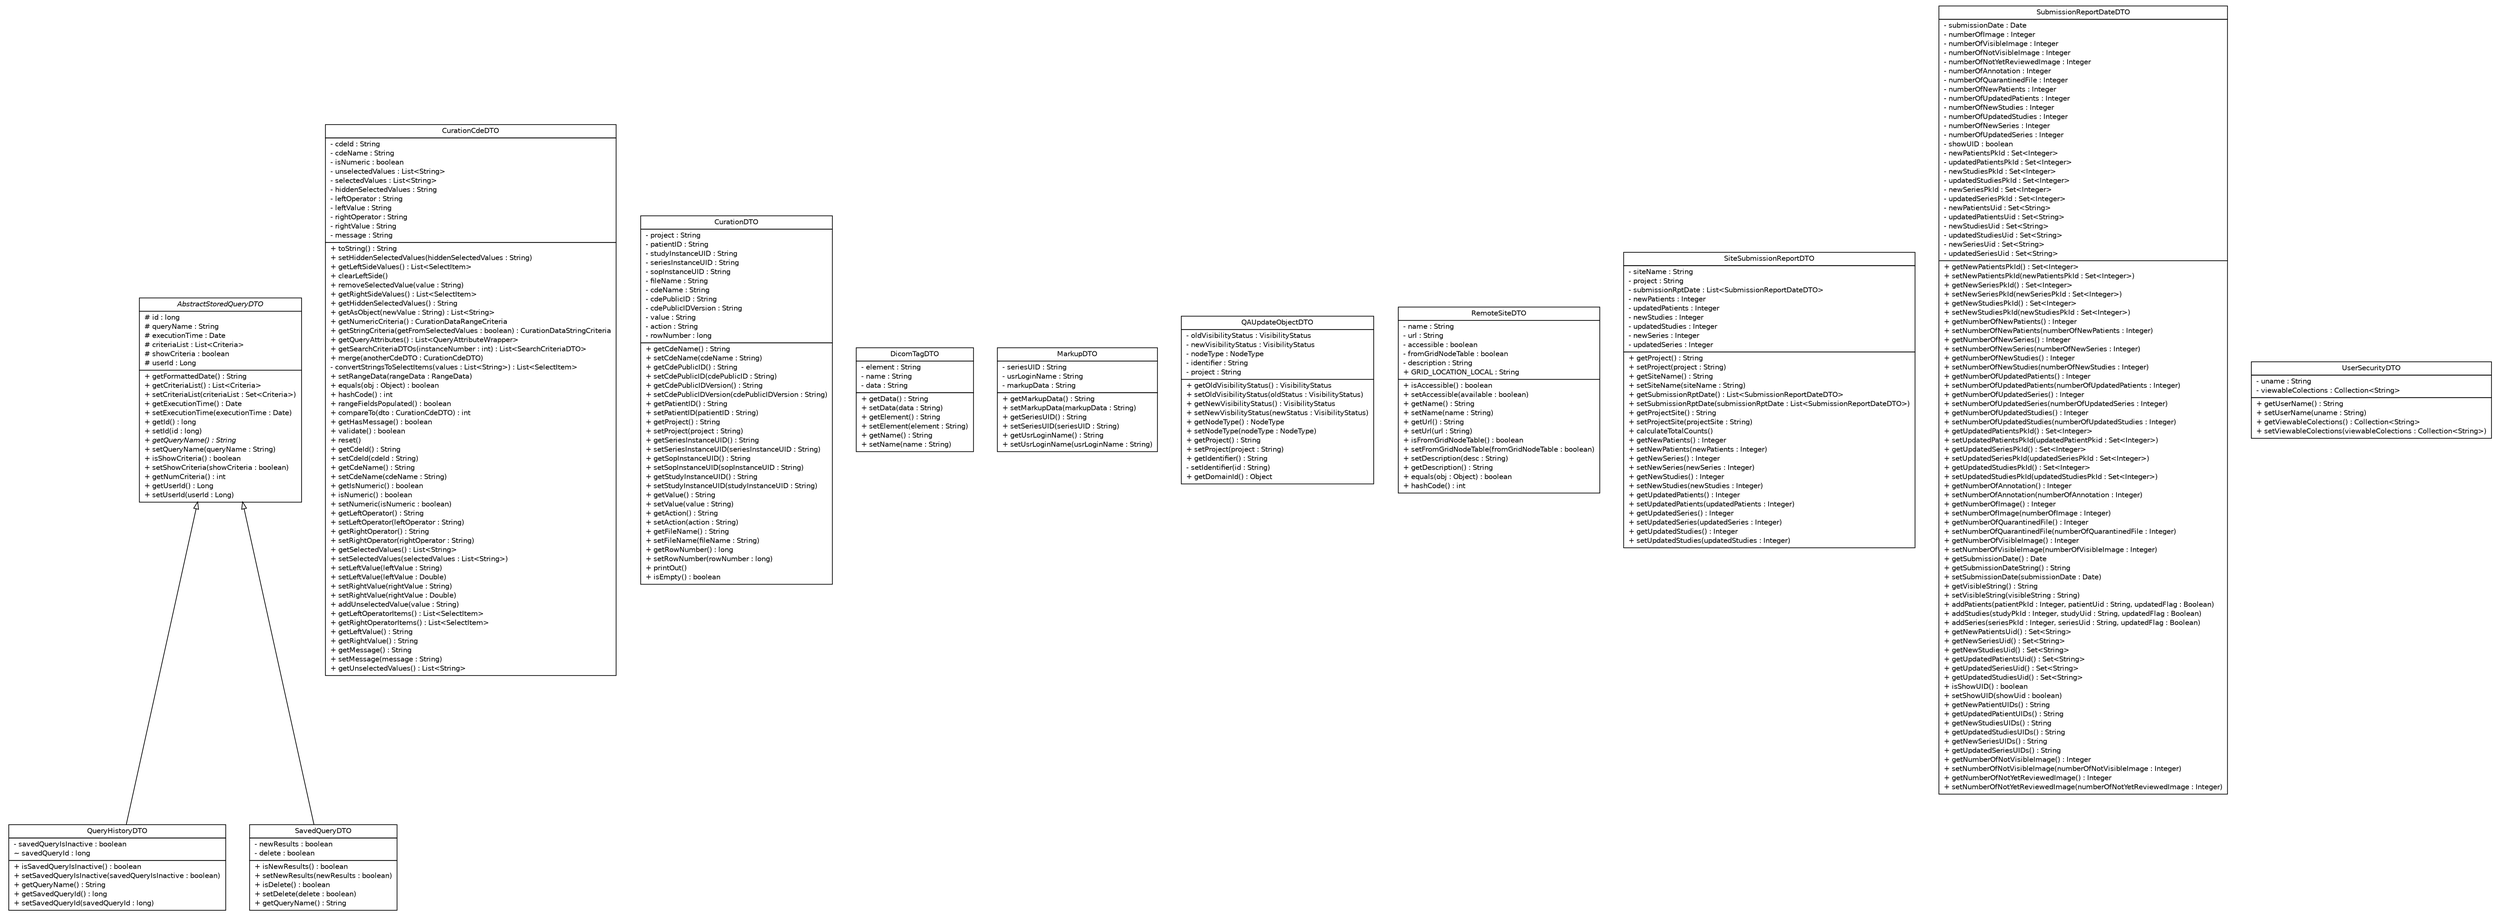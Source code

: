 #!/usr/local/bin/dot
#
# Class diagram 
# Generated by UmlGraph version 4.8 (http://www.spinellis.gr/sw/umlgraph)
#

digraph G {
	edge [fontname="Helvetica",fontsize=10,labelfontname="Helvetica",labelfontsize=10];
	node [fontname="Helvetica",fontsize=10,shape=plaintext];
	// gov.nih.nci.ncia.dto.AbstractStoredQueryDTO
	c1582 [label=<<table border="0" cellborder="1" cellspacing="0" cellpadding="2" port="p" href="./AbstractStoredQueryDTO.html">
		<tr><td><table border="0" cellspacing="0" cellpadding="1">
			<tr><td><font face="Helvetica-Oblique"> AbstractStoredQueryDTO </font></td></tr>
		</table></td></tr>
		<tr><td><table border="0" cellspacing="0" cellpadding="1">
			<tr><td align="left"> # id : long </td></tr>
			<tr><td align="left"> # queryName : String </td></tr>
			<tr><td align="left"> # executionTime : Date </td></tr>
			<tr><td align="left"> # criteriaList : List&lt;Criteria&gt; </td></tr>
			<tr><td align="left"> # showCriteria : boolean </td></tr>
			<tr><td align="left"> # userId : Long </td></tr>
		</table></td></tr>
		<tr><td><table border="0" cellspacing="0" cellpadding="1">
			<tr><td align="left"> + getFormattedDate() : String </td></tr>
			<tr><td align="left"> + getCriteriaList() : List&lt;Criteria&gt; </td></tr>
			<tr><td align="left"> + setCriteriaList(criteriaList : Set&lt;Criteria&gt;) </td></tr>
			<tr><td align="left"> + getExecutionTime() : Date </td></tr>
			<tr><td align="left"> + setExecutionTime(executionTime : Date) </td></tr>
			<tr><td align="left"> + getId() : long </td></tr>
			<tr><td align="left"> + setId(id : long) </td></tr>
			<tr><td align="left"><font face="Helvetica-Oblique" point-size="10.0"> + getQueryName() : String </font></td></tr>
			<tr><td align="left"> + setQueryName(queryName : String) </td></tr>
			<tr><td align="left"> + isShowCriteria() : boolean </td></tr>
			<tr><td align="left"> + setShowCriteria(showCriteria : boolean) </td></tr>
			<tr><td align="left"> + getNumCriteria() : int </td></tr>
			<tr><td align="left"> + getUserId() : Long </td></tr>
			<tr><td align="left"> + setUserId(userId : Long) </td></tr>
		</table></td></tr>
		</table>>, fontname="Helvetica", fontcolor="black", fontsize=10.0];
	// gov.nih.nci.ncia.dto.CurationCdeDTO
	c1583 [label=<<table border="0" cellborder="1" cellspacing="0" cellpadding="2" port="p" href="./CurationCdeDTO.html">
		<tr><td><table border="0" cellspacing="0" cellpadding="1">
			<tr><td> CurationCdeDTO </td></tr>
		</table></td></tr>
		<tr><td><table border="0" cellspacing="0" cellpadding="1">
			<tr><td align="left"> - cdeId : String </td></tr>
			<tr><td align="left"> - cdeName : String </td></tr>
			<tr><td align="left"> - isNumeric : boolean </td></tr>
			<tr><td align="left"> - unselectedValues : List&lt;String&gt; </td></tr>
			<tr><td align="left"> - selectedValues : List&lt;String&gt; </td></tr>
			<tr><td align="left"> - hiddenSelectedValues : String </td></tr>
			<tr><td align="left"> - leftOperator : String </td></tr>
			<tr><td align="left"> - leftValue : String </td></tr>
			<tr><td align="left"> - rightOperator : String </td></tr>
			<tr><td align="left"> - rightValue : String </td></tr>
			<tr><td align="left"> - message : String </td></tr>
		</table></td></tr>
		<tr><td><table border="0" cellspacing="0" cellpadding="1">
			<tr><td align="left"> + toString() : String </td></tr>
			<tr><td align="left"> + setHiddenSelectedValues(hiddenSelectedValues : String) </td></tr>
			<tr><td align="left"> + getLeftSideValues() : List&lt;SelectItem&gt; </td></tr>
			<tr><td align="left"> + clearLeftSide() </td></tr>
			<tr><td align="left"> + removeSelectedValue(value : String) </td></tr>
			<tr><td align="left"> + getRightSideValues() : List&lt;SelectItem&gt; </td></tr>
			<tr><td align="left"> + getHiddenSelectedValues() : String </td></tr>
			<tr><td align="left"> + getAsObject(newValue : String) : List&lt;String&gt; </td></tr>
			<tr><td align="left"> + getNumericCriteria() : CurationDataRangeCriteria </td></tr>
			<tr><td align="left"> + getStringCriteria(getFromSelectedValues : boolean) : CurationDataStringCriteria </td></tr>
			<tr><td align="left"> + getQueryAttributes() : List&lt;QueryAttributeWrapper&gt; </td></tr>
			<tr><td align="left"> + getSearchCriteriaDTOs(instanceNumber : int) : List&lt;SearchCriteriaDTO&gt; </td></tr>
			<tr><td align="left"> + merge(anotherCdeDTO : CurationCdeDTO) </td></tr>
			<tr><td align="left"> - convertStringsToSelectItems(values : List&lt;String&gt;) : List&lt;SelectItem&gt; </td></tr>
			<tr><td align="left"> + setRangeData(rangeData : RangeData) </td></tr>
			<tr><td align="left"> + equals(obj : Object) : boolean </td></tr>
			<tr><td align="left"> + hashCode() : int </td></tr>
			<tr><td align="left"> + rangeFieldsPopulated() : boolean </td></tr>
			<tr><td align="left"> + compareTo(dto : CurationCdeDTO) : int </td></tr>
			<tr><td align="left"> + getHasMessage() : boolean </td></tr>
			<tr><td align="left"> + validate() : boolean </td></tr>
			<tr><td align="left"> + reset() </td></tr>
			<tr><td align="left"> + getCdeId() : String </td></tr>
			<tr><td align="left"> + setCdeId(cdeId : String) </td></tr>
			<tr><td align="left"> + getCdeName() : String </td></tr>
			<tr><td align="left"> + setCdeName(cdeName : String) </td></tr>
			<tr><td align="left"> + getIsNumeric() : boolean </td></tr>
			<tr><td align="left"> + isNumeric() : boolean </td></tr>
			<tr><td align="left"> + setNumeric(isNumeric : boolean) </td></tr>
			<tr><td align="left"> + getLeftOperator() : String </td></tr>
			<tr><td align="left"> + setLeftOperator(leftOperator : String) </td></tr>
			<tr><td align="left"> + getRightOperator() : String </td></tr>
			<tr><td align="left"> + setRightOperator(rightOperator : String) </td></tr>
			<tr><td align="left"> + getSelectedValues() : List&lt;String&gt; </td></tr>
			<tr><td align="left"> + setSelectedValues(selectedValues : List&lt;String&gt;) </td></tr>
			<tr><td align="left"> + setLeftValue(leftValue : String) </td></tr>
			<tr><td align="left"> + setLeftValue(leftValue : Double) </td></tr>
			<tr><td align="left"> + setRightValue(rightValue : String) </td></tr>
			<tr><td align="left"> + setRightValue(rightValue : Double) </td></tr>
			<tr><td align="left"> + addUnselectedValue(value : String) </td></tr>
			<tr><td align="left"> + getLeftOperatorItems() : List&lt;SelectItem&gt; </td></tr>
			<tr><td align="left"> + getRightOperatorItems() : List&lt;SelectItem&gt; </td></tr>
			<tr><td align="left"> + getLeftValue() : String </td></tr>
			<tr><td align="left"> + getRightValue() : String </td></tr>
			<tr><td align="left"> + getMessage() : String </td></tr>
			<tr><td align="left"> + setMessage(message : String) </td></tr>
			<tr><td align="left"> + getUnselectedValues() : List&lt;String&gt; </td></tr>
		</table></td></tr>
		</table>>, fontname="Helvetica", fontcolor="black", fontsize=10.0];
	// gov.nih.nci.ncia.dto.CurationDTO
	c1584 [label=<<table border="0" cellborder="1" cellspacing="0" cellpadding="2" port="p" href="./CurationDTO.html">
		<tr><td><table border="0" cellspacing="0" cellpadding="1">
			<tr><td> CurationDTO </td></tr>
		</table></td></tr>
		<tr><td><table border="0" cellspacing="0" cellpadding="1">
			<tr><td align="left"> - project : String </td></tr>
			<tr><td align="left"> - patientID : String </td></tr>
			<tr><td align="left"> - studyInstanceUID : String </td></tr>
			<tr><td align="left"> - seriesInstanceUID : String </td></tr>
			<tr><td align="left"> - sopInstanceUID : String </td></tr>
			<tr><td align="left"> - fileName : String </td></tr>
			<tr><td align="left"> - cdeName : String </td></tr>
			<tr><td align="left"> - cdePublicID : String </td></tr>
			<tr><td align="left"> - cdePublicIDVersion : String </td></tr>
			<tr><td align="left"> - value : String </td></tr>
			<tr><td align="left"> - action : String </td></tr>
			<tr><td align="left"> - rowNumber : long </td></tr>
		</table></td></tr>
		<tr><td><table border="0" cellspacing="0" cellpadding="1">
			<tr><td align="left"> + getCdeName() : String </td></tr>
			<tr><td align="left"> + setCdeName(cdeName : String) </td></tr>
			<tr><td align="left"> + getCdePublicID() : String </td></tr>
			<tr><td align="left"> + setCdePublicID(cdePublicID : String) </td></tr>
			<tr><td align="left"> + getCdePublicIDVersion() : String </td></tr>
			<tr><td align="left"> + setCdePublicIDVersion(cdePublicIDVersion : String) </td></tr>
			<tr><td align="left"> + getPatientID() : String </td></tr>
			<tr><td align="left"> + setPatientID(patientID : String) </td></tr>
			<tr><td align="left"> + getProject() : String </td></tr>
			<tr><td align="left"> + setProject(project : String) </td></tr>
			<tr><td align="left"> + getSeriesInstanceUID() : String </td></tr>
			<tr><td align="left"> + setSeriesInstanceUID(seriesInstanceUID : String) </td></tr>
			<tr><td align="left"> + getSopInstanceUID() : String </td></tr>
			<tr><td align="left"> + setSopInstanceUID(sopInstanceUID : String) </td></tr>
			<tr><td align="left"> + getStudyInstanceUID() : String </td></tr>
			<tr><td align="left"> + setStudyInstanceUID(studyInstanceUID : String) </td></tr>
			<tr><td align="left"> + getValue() : String </td></tr>
			<tr><td align="left"> + setValue(value : String) </td></tr>
			<tr><td align="left"> + getAction() : String </td></tr>
			<tr><td align="left"> + setAction(action : String) </td></tr>
			<tr><td align="left"> + getFileName() : String </td></tr>
			<tr><td align="left"> + setFileName(fileName : String) </td></tr>
			<tr><td align="left"> + getRowNumber() : long </td></tr>
			<tr><td align="left"> + setRowNumber(rowNumber : long) </td></tr>
			<tr><td align="left"> + printOut() </td></tr>
			<tr><td align="left"> + isEmpty() : boolean </td></tr>
		</table></td></tr>
		</table>>, fontname="Helvetica", fontcolor="black", fontsize=10.0];
	// gov.nih.nci.ncia.dto.DicomTagDTO
	c1585 [label=<<table border="0" cellborder="1" cellspacing="0" cellpadding="2" port="p" href="./DicomTagDTO.html">
		<tr><td><table border="0" cellspacing="0" cellpadding="1">
			<tr><td> DicomTagDTO </td></tr>
		</table></td></tr>
		<tr><td><table border="0" cellspacing="0" cellpadding="1">
			<tr><td align="left"> - element : String </td></tr>
			<tr><td align="left"> - name : String </td></tr>
			<tr><td align="left"> - data : String </td></tr>
		</table></td></tr>
		<tr><td><table border="0" cellspacing="0" cellpadding="1">
			<tr><td align="left"> + getData() : String </td></tr>
			<tr><td align="left"> + setData(data : String) </td></tr>
			<tr><td align="left"> + getElement() : String </td></tr>
			<tr><td align="left"> + setElement(element : String) </td></tr>
			<tr><td align="left"> + getName() : String </td></tr>
			<tr><td align="left"> + setName(name : String) </td></tr>
		</table></td></tr>
		</table>>, fontname="Helvetica", fontcolor="black", fontsize=10.0];
	// gov.nih.nci.ncia.dto.MarkupDTO
	c1586 [label=<<table border="0" cellborder="1" cellspacing="0" cellpadding="2" port="p" href="./MarkupDTO.html">
		<tr><td><table border="0" cellspacing="0" cellpadding="1">
			<tr><td> MarkupDTO </td></tr>
		</table></td></tr>
		<tr><td><table border="0" cellspacing="0" cellpadding="1">
			<tr><td align="left"> - seriesUID : String </td></tr>
			<tr><td align="left"> - usrLoginName : String </td></tr>
			<tr><td align="left"> - markupData : String </td></tr>
		</table></td></tr>
		<tr><td><table border="0" cellspacing="0" cellpadding="1">
			<tr><td align="left"> + getMarkupData() : String </td></tr>
			<tr><td align="left"> + setMarkupData(markupData : String) </td></tr>
			<tr><td align="left"> + getSeriesUID() : String </td></tr>
			<tr><td align="left"> + setSeriesUID(seriesUID : String) </td></tr>
			<tr><td align="left"> + getUsrLoginName() : String </td></tr>
			<tr><td align="left"> + setUsrLoginName(usrLoginName : String) </td></tr>
		</table></td></tr>
		</table>>, fontname="Helvetica", fontcolor="black", fontsize=10.0];
	// gov.nih.nci.ncia.dto.QAUpdateObjectDTO
	c1587 [label=<<table border="0" cellborder="1" cellspacing="0" cellpadding="2" port="p" href="./QAUpdateObjectDTO.html">
		<tr><td><table border="0" cellspacing="0" cellpadding="1">
			<tr><td> QAUpdateObjectDTO </td></tr>
		</table></td></tr>
		<tr><td><table border="0" cellspacing="0" cellpadding="1">
			<tr><td align="left"> - oldVisibilityStatus : VisibilityStatus </td></tr>
			<tr><td align="left"> - newVisibilityStatus : VisibilityStatus </td></tr>
			<tr><td align="left"> - nodeType : NodeType </td></tr>
			<tr><td align="left"> - identifier : String </td></tr>
			<tr><td align="left"> - project : String </td></tr>
		</table></td></tr>
		<tr><td><table border="0" cellspacing="0" cellpadding="1">
			<tr><td align="left"> + getOldVisibilityStatus() : VisibilityStatus </td></tr>
			<tr><td align="left"> + setOldVisibilityStatus(oldStatus : VisibilityStatus) </td></tr>
			<tr><td align="left"> + getNewVisibilityStatus() : VisibilityStatus </td></tr>
			<tr><td align="left"> + setNewVisbilityStatus(newStatus : VisibilityStatus) </td></tr>
			<tr><td align="left"> + getNodeType() : NodeType </td></tr>
			<tr><td align="left"> + setNodeType(nodeType : NodeType) </td></tr>
			<tr><td align="left"> + getProject() : String </td></tr>
			<tr><td align="left"> + setProject(project : String) </td></tr>
			<tr><td align="left"> + getIdentifier() : String </td></tr>
			<tr><td align="left"> - setIdentifier(id : String) </td></tr>
			<tr><td align="left"> + getDomainId() : Object </td></tr>
		</table></td></tr>
		</table>>, fontname="Helvetica", fontcolor="black", fontsize=10.0];
	// gov.nih.nci.ncia.dto.QueryHistoryDTO
	c1588 [label=<<table border="0" cellborder="1" cellspacing="0" cellpadding="2" port="p" href="./QueryHistoryDTO.html">
		<tr><td><table border="0" cellspacing="0" cellpadding="1">
			<tr><td> QueryHistoryDTO </td></tr>
		</table></td></tr>
		<tr><td><table border="0" cellspacing="0" cellpadding="1">
			<tr><td align="left"> - savedQueryIsInactive : boolean </td></tr>
			<tr><td align="left"> ~ savedQueryId : long </td></tr>
		</table></td></tr>
		<tr><td><table border="0" cellspacing="0" cellpadding="1">
			<tr><td align="left"> + isSavedQueryIsInactive() : boolean </td></tr>
			<tr><td align="left"> + setSavedQueryIsInactive(savedQueryIsInactive : boolean) </td></tr>
			<tr><td align="left"> + getQueryName() : String </td></tr>
			<tr><td align="left"> + getSavedQueryId() : long </td></tr>
			<tr><td align="left"> + setSavedQueryId(savedQueryId : long) </td></tr>
		</table></td></tr>
		</table>>, fontname="Helvetica", fontcolor="black", fontsize=10.0];
	// gov.nih.nci.ncia.dto.RemoteSiteDTO
	c1589 [label=<<table border="0" cellborder="1" cellspacing="0" cellpadding="2" port="p" href="./RemoteSiteDTO.html">
		<tr><td><table border="0" cellspacing="0" cellpadding="1">
			<tr><td> RemoteSiteDTO </td></tr>
		</table></td></tr>
		<tr><td><table border="0" cellspacing="0" cellpadding="1">
			<tr><td align="left"> - name : String </td></tr>
			<tr><td align="left"> - url : String </td></tr>
			<tr><td align="left"> - accessible : boolean </td></tr>
			<tr><td align="left"> - fromGridNodeTable : boolean </td></tr>
			<tr><td align="left"> - description : String </td></tr>
			<tr><td align="left"> + GRID_LOCATION_LOCAL : String </td></tr>
		</table></td></tr>
		<tr><td><table border="0" cellspacing="0" cellpadding="1">
			<tr><td align="left"> + isAccessible() : boolean </td></tr>
			<tr><td align="left"> + setAccessible(available : boolean) </td></tr>
			<tr><td align="left"> + getName() : String </td></tr>
			<tr><td align="left"> + setName(name : String) </td></tr>
			<tr><td align="left"> + getUrl() : String </td></tr>
			<tr><td align="left"> + setUrl(url : String) </td></tr>
			<tr><td align="left"> + isFromGridNodeTable() : boolean </td></tr>
			<tr><td align="left"> + setFromGridNodeTable(fromGridNodeTable : boolean) </td></tr>
			<tr><td align="left"> + setDescription(desc : String) </td></tr>
			<tr><td align="left"> + getDescription() : String </td></tr>
			<tr><td align="left"> + equals(obj : Object) : boolean </td></tr>
			<tr><td align="left"> + hashCode() : int </td></tr>
		</table></td></tr>
		</table>>, fontname="Helvetica", fontcolor="black", fontsize=10.0];
	// gov.nih.nci.ncia.dto.SavedQueryDTO
	c1590 [label=<<table border="0" cellborder="1" cellspacing="0" cellpadding="2" port="p" href="./SavedQueryDTO.html">
		<tr><td><table border="0" cellspacing="0" cellpadding="1">
			<tr><td> SavedQueryDTO </td></tr>
		</table></td></tr>
		<tr><td><table border="0" cellspacing="0" cellpadding="1">
			<tr><td align="left"> - newResults : boolean </td></tr>
			<tr><td align="left"> - delete : boolean </td></tr>
		</table></td></tr>
		<tr><td><table border="0" cellspacing="0" cellpadding="1">
			<tr><td align="left"> + isNewResults() : boolean </td></tr>
			<tr><td align="left"> + setNewResults(newResults : boolean) </td></tr>
			<tr><td align="left"> + isDelete() : boolean </td></tr>
			<tr><td align="left"> + setDelete(delete : boolean) </td></tr>
			<tr><td align="left"> + getQueryName() : String </td></tr>
		</table></td></tr>
		</table>>, fontname="Helvetica", fontcolor="black", fontsize=10.0];
	// gov.nih.nci.ncia.dto.SiteSubmissionReportDTO
	c1591 [label=<<table border="0" cellborder="1" cellspacing="0" cellpadding="2" port="p" href="./SiteSubmissionReportDTO.html">
		<tr><td><table border="0" cellspacing="0" cellpadding="1">
			<tr><td> SiteSubmissionReportDTO </td></tr>
		</table></td></tr>
		<tr><td><table border="0" cellspacing="0" cellpadding="1">
			<tr><td align="left"> - siteName : String </td></tr>
			<tr><td align="left"> - project : String </td></tr>
			<tr><td align="left"> - submissionRptDate : List&lt;SubmissionReportDateDTO&gt; </td></tr>
			<tr><td align="left"> - newPatients : Integer </td></tr>
			<tr><td align="left"> - updatedPatients : Integer </td></tr>
			<tr><td align="left"> - newStudies : Integer </td></tr>
			<tr><td align="left"> - updatedStudies : Integer </td></tr>
			<tr><td align="left"> - newSeries : Integer </td></tr>
			<tr><td align="left"> - updatedSeries : Integer </td></tr>
		</table></td></tr>
		<tr><td><table border="0" cellspacing="0" cellpadding="1">
			<tr><td align="left"> + getProject() : String </td></tr>
			<tr><td align="left"> + setProject(project : String) </td></tr>
			<tr><td align="left"> + getSiteName() : String </td></tr>
			<tr><td align="left"> + setSiteName(siteName : String) </td></tr>
			<tr><td align="left"> + getSubmissionRptDate() : List&lt;SubmissionReportDateDTO&gt; </td></tr>
			<tr><td align="left"> + setSubmissionRptDate(submissionRptDate : List&lt;SubmissionReportDateDTO&gt;) </td></tr>
			<tr><td align="left"> + getProjectSite() : String </td></tr>
			<tr><td align="left"> + setProjectSite(projectSite : String) </td></tr>
			<tr><td align="left"> + calculateTotalCounts() </td></tr>
			<tr><td align="left"> + getNewPatients() : Integer </td></tr>
			<tr><td align="left"> + setNewPatients(newPatients : Integer) </td></tr>
			<tr><td align="left"> + getNewSeries() : Integer </td></tr>
			<tr><td align="left"> + setNewSeries(newSeries : Integer) </td></tr>
			<tr><td align="left"> + getNewStudies() : Integer </td></tr>
			<tr><td align="left"> + setNewStudies(newStudies : Integer) </td></tr>
			<tr><td align="left"> + getUpdatedPatients() : Integer </td></tr>
			<tr><td align="left"> + setUpdatedPatients(updatedPatients : Integer) </td></tr>
			<tr><td align="left"> + getUpdatedSeries() : Integer </td></tr>
			<tr><td align="left"> + setUpdatedSeries(updatedSeries : Integer) </td></tr>
			<tr><td align="left"> + getUpdatedStudies() : Integer </td></tr>
			<tr><td align="left"> + setUpdatedStudies(updatedStudies : Integer) </td></tr>
		</table></td></tr>
		</table>>, fontname="Helvetica", fontcolor="black", fontsize=10.0];
	// gov.nih.nci.ncia.dto.SubmissionReportDateDTO
	c1592 [label=<<table border="0" cellborder="1" cellspacing="0" cellpadding="2" port="p" href="./SubmissionReportDateDTO.html">
		<tr><td><table border="0" cellspacing="0" cellpadding="1">
			<tr><td> SubmissionReportDateDTO </td></tr>
		</table></td></tr>
		<tr><td><table border="0" cellspacing="0" cellpadding="1">
			<tr><td align="left"> - submissionDate : Date </td></tr>
			<tr><td align="left"> - numberOfImage : Integer </td></tr>
			<tr><td align="left"> - numberOfVisibleImage : Integer </td></tr>
			<tr><td align="left"> - numberOfNotVisibleImage : Integer </td></tr>
			<tr><td align="left"> - numberOfNotYetReviewedImage : Integer </td></tr>
			<tr><td align="left"> - numberOfAnnotation : Integer </td></tr>
			<tr><td align="left"> - numberOfQuarantinedFile : Integer </td></tr>
			<tr><td align="left"> - numberOfNewPatients : Integer </td></tr>
			<tr><td align="left"> - numberOfUpdatedPatients : Integer </td></tr>
			<tr><td align="left"> - numberOfNewStudies : Integer </td></tr>
			<tr><td align="left"> - numberOfUpdatedStudies : Integer </td></tr>
			<tr><td align="left"> - numberOfNewSeries : Integer </td></tr>
			<tr><td align="left"> - numberOfUpdatedSeries : Integer </td></tr>
			<tr><td align="left"> - showUID : boolean </td></tr>
			<tr><td align="left"> - newPatientsPkId : Set&lt;Integer&gt; </td></tr>
			<tr><td align="left"> - updatedPatientsPkId : Set&lt;Integer&gt; </td></tr>
			<tr><td align="left"> - newStudiesPkId : Set&lt;Integer&gt; </td></tr>
			<tr><td align="left"> - updatedStudiesPkId : Set&lt;Integer&gt; </td></tr>
			<tr><td align="left"> - newSeriesPkId : Set&lt;Integer&gt; </td></tr>
			<tr><td align="left"> - updatedSeriesPkId : Set&lt;Integer&gt; </td></tr>
			<tr><td align="left"> - newPatientsUid : Set&lt;String&gt; </td></tr>
			<tr><td align="left"> - updatedPatientsUid : Set&lt;String&gt; </td></tr>
			<tr><td align="left"> - newStudiesUid : Set&lt;String&gt; </td></tr>
			<tr><td align="left"> - updatedStudiesUid : Set&lt;String&gt; </td></tr>
			<tr><td align="left"> - newSeriesUid : Set&lt;String&gt; </td></tr>
			<tr><td align="left"> - updatedSeriesUid : Set&lt;String&gt; </td></tr>
		</table></td></tr>
		<tr><td><table border="0" cellspacing="0" cellpadding="1">
			<tr><td align="left"> + getNewPatientsPkId() : Set&lt;Integer&gt; </td></tr>
			<tr><td align="left"> + setNewPatientsPkId(newPatientsPkId : Set&lt;Integer&gt;) </td></tr>
			<tr><td align="left"> + getNewSeriesPkId() : Set&lt;Integer&gt; </td></tr>
			<tr><td align="left"> + setNewSeriesPkId(newSeriesPkId : Set&lt;Integer&gt;) </td></tr>
			<tr><td align="left"> + getNewStudiesPkId() : Set&lt;Integer&gt; </td></tr>
			<tr><td align="left"> + setNewStudiesPkId(newStudiesPkId : Set&lt;Integer&gt;) </td></tr>
			<tr><td align="left"> + getNumberOfNewPatients() : Integer </td></tr>
			<tr><td align="left"> + setNumberOfNewPatients(numberOfNewPatients : Integer) </td></tr>
			<tr><td align="left"> + getNumberOfNewSeries() : Integer </td></tr>
			<tr><td align="left"> + setNumberOfNewSeries(numberOfNewSeries : Integer) </td></tr>
			<tr><td align="left"> + getNumberOfNewStudies() : Integer </td></tr>
			<tr><td align="left"> + setNumberOfNewStudies(numberOfNewStudies : Integer) </td></tr>
			<tr><td align="left"> + getNumberOfUpdatedPatients() : Integer </td></tr>
			<tr><td align="left"> + setNumberOfUpdatedPatients(numberOfUpdatedPatients : Integer) </td></tr>
			<tr><td align="left"> + getNumberOfUpdatedSeries() : Integer </td></tr>
			<tr><td align="left"> + setNumberOfUpdatedSeries(numberOfUpdatedSeries : Integer) </td></tr>
			<tr><td align="left"> + getNumberOfUpdatedStudies() : Integer </td></tr>
			<tr><td align="left"> + setNumberOfUpdatedStudies(numberOfUpdatedStudies : Integer) </td></tr>
			<tr><td align="left"> + getUpdatedPatientsPkId() : Set&lt;Integer&gt; </td></tr>
			<tr><td align="left"> + setUpdatedPatientsPkId(updatedPatientPkid : Set&lt;Integer&gt;) </td></tr>
			<tr><td align="left"> + getUpdatedSeriesPkId() : Set&lt;Integer&gt; </td></tr>
			<tr><td align="left"> + setUpdatedSeriesPkId(updatedSeriesPkId : Set&lt;Integer&gt;) </td></tr>
			<tr><td align="left"> + getUpdatedStudiesPkId() : Set&lt;Integer&gt; </td></tr>
			<tr><td align="left"> + setUpdatedStudiesPkId(updatedStudiesPkId : Set&lt;Integer&gt;) </td></tr>
			<tr><td align="left"> + getNumberOfAnnotation() : Integer </td></tr>
			<tr><td align="left"> + setNumberOfAnnotation(numberOfAnnotation : Integer) </td></tr>
			<tr><td align="left"> + getNumberOfImage() : Integer </td></tr>
			<tr><td align="left"> + setNumberOfImage(numberOfImage : Integer) </td></tr>
			<tr><td align="left"> + getNumberOfQuarantinedFile() : Integer </td></tr>
			<tr><td align="left"> + setNumberOfQuarantinedFile(numberOfQuarantinedFile : Integer) </td></tr>
			<tr><td align="left"> + getNumberOfVisibleImage() : Integer </td></tr>
			<tr><td align="left"> + setNumberOfVisibleImage(numberOfVisibleImage : Integer) </td></tr>
			<tr><td align="left"> + getSubmissionDate() : Date </td></tr>
			<tr><td align="left"> + getSubmissionDateString() : String </td></tr>
			<tr><td align="left"> + setSubmissionDate(submissionDate : Date) </td></tr>
			<tr><td align="left"> + getVisibleString() : String </td></tr>
			<tr><td align="left"> + setVisibleString(visibleString : String) </td></tr>
			<tr><td align="left"> + addPatients(patientPkId : Integer, patientUid : String, updatedFlag : Boolean) </td></tr>
			<tr><td align="left"> + addStudies(studyPkId : Integer, studyUid : String, updatedFlag : Boolean) </td></tr>
			<tr><td align="left"> + addSeries(seriesPkId : Integer, seriesUid : String, updatedFlag : Boolean) </td></tr>
			<tr><td align="left"> + getNewPatientsUid() : Set&lt;String&gt; </td></tr>
			<tr><td align="left"> + getNewSeriesUid() : Set&lt;String&gt; </td></tr>
			<tr><td align="left"> + getNewStudiesUid() : Set&lt;String&gt; </td></tr>
			<tr><td align="left"> + getUpdatedPatientsUid() : Set&lt;String&gt; </td></tr>
			<tr><td align="left"> + getUpdatedSeriesUid() : Set&lt;String&gt; </td></tr>
			<tr><td align="left"> + getUpdatedStudiesUid() : Set&lt;String&gt; </td></tr>
			<tr><td align="left"> + isShowUID() : boolean </td></tr>
			<tr><td align="left"> + setShowUID(showUid : boolean) </td></tr>
			<tr><td align="left"> + getNewPatientUIDs() : String </td></tr>
			<tr><td align="left"> + getUpdatedPatientUIDs() : String </td></tr>
			<tr><td align="left"> + getNewStudiesUIDs() : String </td></tr>
			<tr><td align="left"> + getUpdatedStudiesUIDs() : String </td></tr>
			<tr><td align="left"> + getNewSeriesUIDs() : String </td></tr>
			<tr><td align="left"> + getUpdatedSeriesUIDs() : String </td></tr>
			<tr><td align="left"> + getNumberOfNotVisibleImage() : Integer </td></tr>
			<tr><td align="left"> + setNumberOfNotVisibleImage(numberOfNotVisibleImage : Integer) </td></tr>
			<tr><td align="left"> + getNumberOfNotYetReviewedImage() : Integer </td></tr>
			<tr><td align="left"> + setNumberOfNotYetReviewedImage(numberOfNotYetReviewedImage : Integer) </td></tr>
		</table></td></tr>
		</table>>, fontname="Helvetica", fontcolor="black", fontsize=10.0];
	// gov.nih.nci.ncia.dto.UserSecurityDTO
	c1593 [label=<<table border="0" cellborder="1" cellspacing="0" cellpadding="2" port="p" href="./UserSecurityDTO.html">
		<tr><td><table border="0" cellspacing="0" cellpadding="1">
			<tr><td> UserSecurityDTO </td></tr>
		</table></td></tr>
		<tr><td><table border="0" cellspacing="0" cellpadding="1">
			<tr><td align="left"> - uname : String </td></tr>
			<tr><td align="left"> - viewableColections : Collection&lt;String&gt; </td></tr>
		</table></td></tr>
		<tr><td><table border="0" cellspacing="0" cellpadding="1">
			<tr><td align="left"> + getUserName() : String </td></tr>
			<tr><td align="left"> + setUserName(uname : String) </td></tr>
			<tr><td align="left"> + getViewableColections() : Collection&lt;String&gt; </td></tr>
			<tr><td align="left"> + setViewableColections(viewableColections : Collection&lt;String&gt;) </td></tr>
		</table></td></tr>
		</table>>, fontname="Helvetica", fontcolor="black", fontsize=10.0];
	//gov.nih.nci.ncia.dto.QueryHistoryDTO extends gov.nih.nci.ncia.dto.AbstractStoredQueryDTO
	c1582:p -> c1588:p [dir=back,arrowtail=empty];
	//gov.nih.nci.ncia.dto.SavedQueryDTO extends gov.nih.nci.ncia.dto.AbstractStoredQueryDTO
	c1582:p -> c1590:p [dir=back,arrowtail=empty];
}


